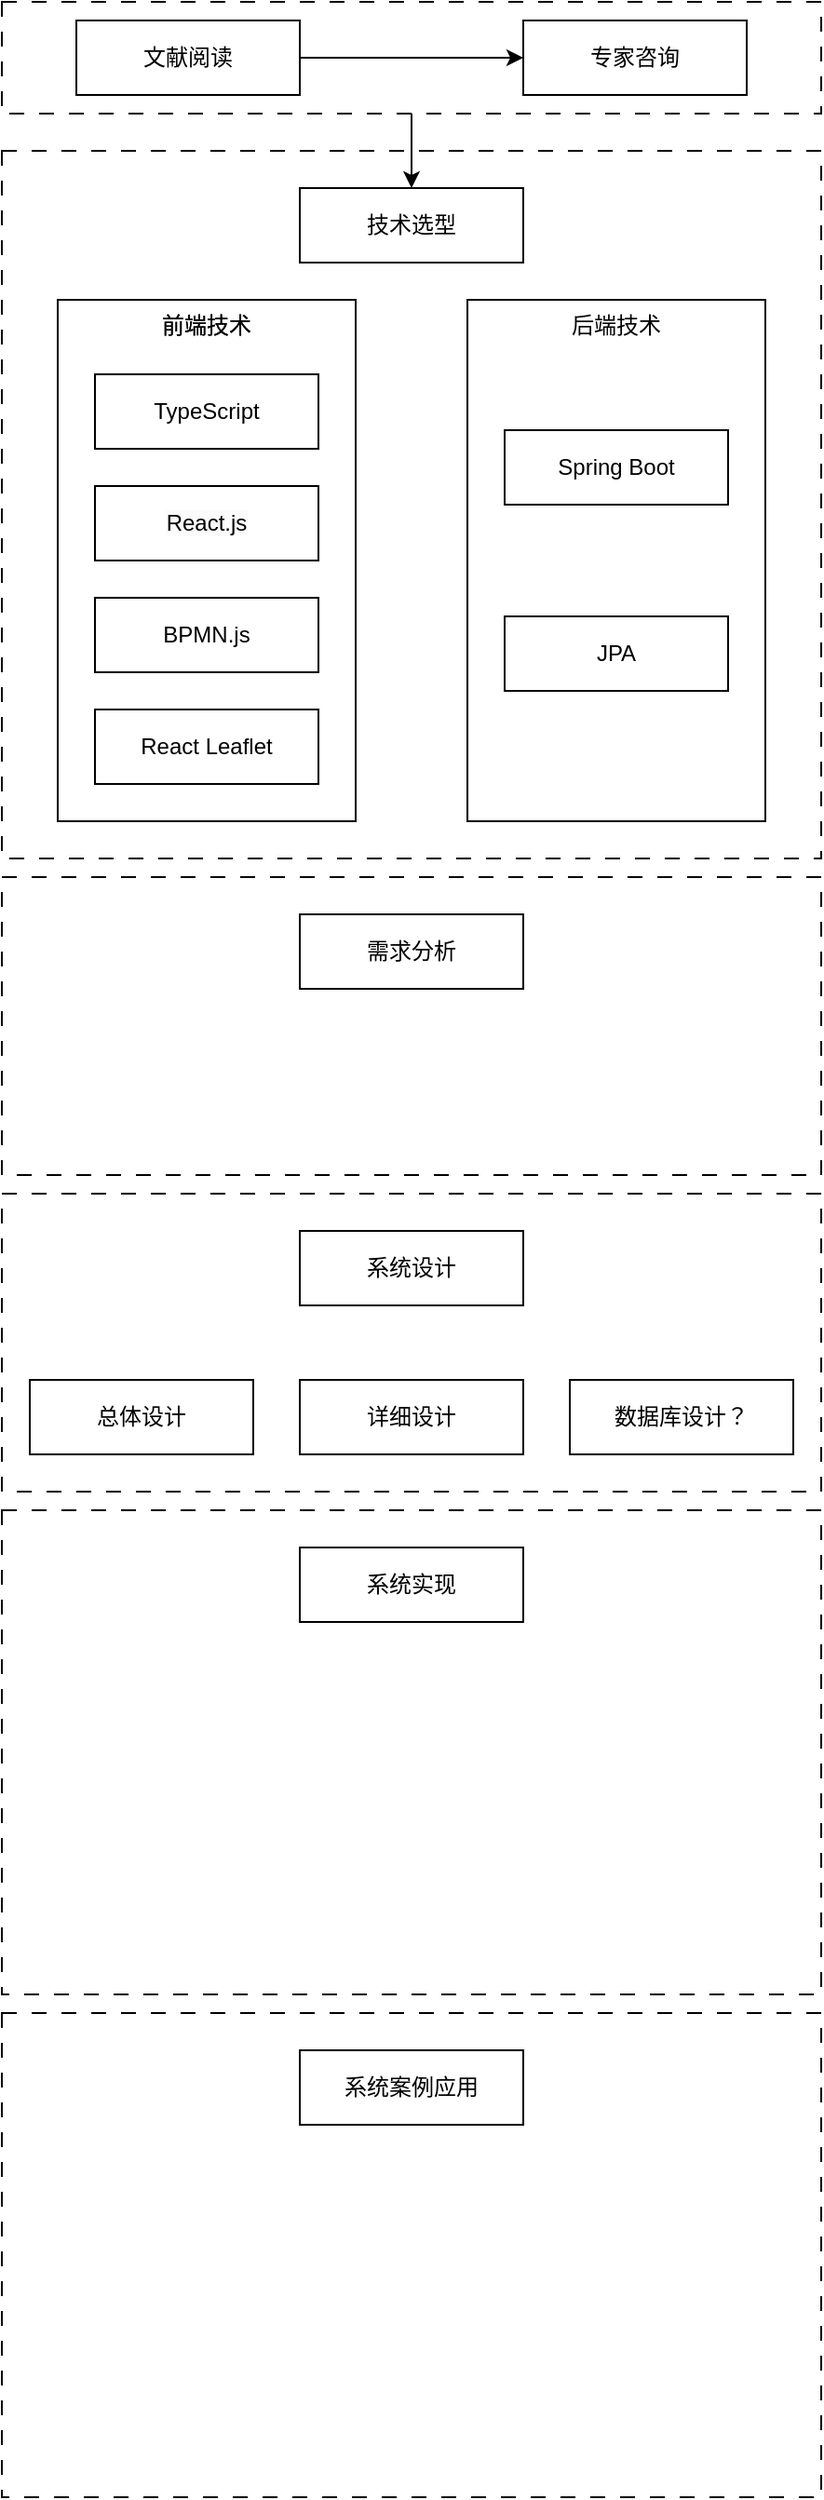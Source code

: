 <mxfile version="21.2.9" type="github">
  <diagram name="第 1 页" id="gvvvwDGwYdc-F95-gQ5J">
    <mxGraphModel dx="1050" dy="493" grid="1" gridSize="10" guides="1" tooltips="1" connect="1" arrows="1" fold="1" page="1" pageScale="1" pageWidth="827" pageHeight="1169" math="0" shadow="0">
      <root>
        <mxCell id="0" />
        <mxCell id="1" parent="0" />
        <mxCell id="WhTbvDPNfGWsVlGT7gJu-5" value="" style="rounded=0;whiteSpace=wrap;html=1;fillColor=none;dashed=1;dashPattern=8 8;movable=1;resizable=1;rotatable=1;deletable=1;editable=1;locked=0;connectable=1;" parent="1" vertex="1">
          <mxGeometry x="150" y="90" width="440" height="380" as="geometry" />
        </mxCell>
        <mxCell id="WhTbvDPNfGWsVlGT7gJu-6" style="edgeStyle=orthogonalEdgeStyle;rounded=0;orthogonalLoop=1;jettySize=auto;html=1;entryX=0.5;entryY=0;entryDx=0;entryDy=0;" parent="1" source="WhTbvDPNfGWsVlGT7gJu-1" target="WhTbvDPNfGWsVlGT7gJu-7" edge="1">
          <mxGeometry relative="1" as="geometry" />
        </mxCell>
        <mxCell id="WhTbvDPNfGWsVlGT7gJu-1" value="" style="rounded=0;whiteSpace=wrap;html=1;fillColor=none;dashed=1;dashPattern=8 8;" parent="1" vertex="1">
          <mxGeometry x="150" y="10" width="440" height="60" as="geometry" />
        </mxCell>
        <mxCell id="WhTbvDPNfGWsVlGT7gJu-4" value="" style="edgeStyle=orthogonalEdgeStyle;rounded=0;orthogonalLoop=1;jettySize=auto;html=1;" parent="1" source="WhTbvDPNfGWsVlGT7gJu-2" target="WhTbvDPNfGWsVlGT7gJu-3" edge="1">
          <mxGeometry relative="1" as="geometry" />
        </mxCell>
        <mxCell id="WhTbvDPNfGWsVlGT7gJu-2" value="文献阅读" style="rounded=0;whiteSpace=wrap;html=1;" parent="1" vertex="1">
          <mxGeometry x="190" y="20" width="120" height="40" as="geometry" />
        </mxCell>
        <mxCell id="WhTbvDPNfGWsVlGT7gJu-3" value="专家咨询" style="rounded=0;whiteSpace=wrap;html=1;" parent="1" vertex="1">
          <mxGeometry x="430" y="20" width="120" height="40" as="geometry" />
        </mxCell>
        <mxCell id="WhTbvDPNfGWsVlGT7gJu-7" value="技术选型" style="rounded=0;whiteSpace=wrap;html=1;" parent="1" vertex="1">
          <mxGeometry x="310" y="110" width="120" height="40" as="geometry" />
        </mxCell>
        <mxCell id="WhTbvDPNfGWsVlGT7gJu-22" value="" style="rounded=0;whiteSpace=wrap;html=1;fillColor=none;dashed=1;dashPattern=8 8;" parent="1" vertex="1">
          <mxGeometry x="150" y="480" width="440" height="160" as="geometry" />
        </mxCell>
        <mxCell id="WhTbvDPNfGWsVlGT7gJu-24" value="需求分析" style="rounded=0;whiteSpace=wrap;html=1;" parent="1" vertex="1">
          <mxGeometry x="310" y="500" width="120" height="40" as="geometry" />
        </mxCell>
        <mxCell id="WhTbvDPNfGWsVlGT7gJu-25" value="" style="rounded=0;whiteSpace=wrap;html=1;fillColor=none;dashed=1;dashPattern=8 8;" parent="1" vertex="1">
          <mxGeometry x="150" y="650" width="440" height="160" as="geometry" />
        </mxCell>
        <mxCell id="WhTbvDPNfGWsVlGT7gJu-26" value="系统设计" style="rounded=0;whiteSpace=wrap;html=1;" parent="1" vertex="1">
          <mxGeometry x="310" y="670" width="120" height="40" as="geometry" />
        </mxCell>
        <mxCell id="WhTbvDPNfGWsVlGT7gJu-27" value="详细设计" style="rounded=0;whiteSpace=wrap;html=1;" parent="1" vertex="1">
          <mxGeometry x="310" y="750" width="120" height="40" as="geometry" />
        </mxCell>
        <mxCell id="WhTbvDPNfGWsVlGT7gJu-28" value="总体设计" style="rounded=0;whiteSpace=wrap;html=1;" parent="1" vertex="1">
          <mxGeometry x="165" y="750" width="120" height="40" as="geometry" />
        </mxCell>
        <mxCell id="WhTbvDPNfGWsVlGT7gJu-29" value="数据库设计？" style="rounded=0;whiteSpace=wrap;html=1;" parent="1" vertex="1">
          <mxGeometry x="455" y="750" width="120" height="40" as="geometry" />
        </mxCell>
        <mxCell id="WhTbvDPNfGWsVlGT7gJu-31" value="" style="rounded=0;whiteSpace=wrap;html=1;fillColor=none;dashed=1;dashPattern=8 8;" parent="1" vertex="1">
          <mxGeometry x="150" y="820" width="440" height="260" as="geometry" />
        </mxCell>
        <mxCell id="WhTbvDPNfGWsVlGT7gJu-32" value="系统实现" style="rounded=0;whiteSpace=wrap;html=1;" parent="1" vertex="1">
          <mxGeometry x="310" y="840" width="120" height="40" as="geometry" />
        </mxCell>
        <mxCell id="WhTbvDPNfGWsVlGT7gJu-33" value="" style="rounded=0;whiteSpace=wrap;html=1;fillColor=none;dashed=1;dashPattern=8 8;" parent="1" vertex="1">
          <mxGeometry x="150" y="1090" width="440" height="260" as="geometry" />
        </mxCell>
        <mxCell id="WhTbvDPNfGWsVlGT7gJu-34" value="系统案例应用" style="rounded=0;whiteSpace=wrap;html=1;" parent="1" vertex="1">
          <mxGeometry x="310" y="1110" width="120" height="40" as="geometry" />
        </mxCell>
        <mxCell id="WhTbvDPNfGWsVlGT7gJu-8" value="前端技术" style="rounded=0;whiteSpace=wrap;html=1;fillColor=none;verticalAlign=top;" parent="1" vertex="1">
          <mxGeometry x="180" y="170" width="160" height="280" as="geometry" />
        </mxCell>
        <mxCell id="WhTbvDPNfGWsVlGT7gJu-18" value="&lt;span style=&quot;color: rgb(0, 0, 0); font-family: Helvetica; font-size: 12px; font-style: normal; font-variant-ligatures: normal; font-variant-caps: normal; font-weight: 400; letter-spacing: normal; orphans: 2; text-align: center; text-indent: 0px; text-transform: none; widows: 2; word-spacing: 0px; -webkit-text-stroke-width: 0px; background-color: rgb(251, 251, 251); text-decoration-thickness: initial; text-decoration-style: initial; text-decoration-color: initial; float: none; display: inline !important;&quot;&gt;React.js&lt;/span&gt;" style="rounded=0;whiteSpace=wrap;html=1;" parent="1" vertex="1">
          <mxGeometry x="200" y="270" width="120" height="40" as="geometry" />
        </mxCell>
        <mxCell id="1ao_alAASZmU5fpB-2yt-1" value="React Leaflet" style="rounded=0;whiteSpace=wrap;html=1;" vertex="1" parent="1">
          <mxGeometry x="200" y="390" width="120" height="40" as="geometry" />
        </mxCell>
        <mxCell id="1ao_alAASZmU5fpB-2yt-5" value="TypeScript" style="rounded=0;whiteSpace=wrap;html=1;" vertex="1" parent="1">
          <mxGeometry x="200" y="210" width="120" height="40" as="geometry" />
        </mxCell>
        <mxCell id="1ao_alAASZmU5fpB-2yt-6" value="BPMN.js" style="rounded=0;whiteSpace=wrap;html=1;" vertex="1" parent="1">
          <mxGeometry x="200" y="330" width="120" height="40" as="geometry" />
        </mxCell>
        <mxCell id="1ao_alAASZmU5fpB-2yt-16" value="" style="group" vertex="1" connectable="0" parent="1">
          <mxGeometry x="400" y="170" width="160" height="280" as="geometry" />
        </mxCell>
        <mxCell id="WhTbvDPNfGWsVlGT7gJu-9" value="后端技术" style="rounded=0;whiteSpace=wrap;html=1;fillColor=none;verticalAlign=top;" parent="1ao_alAASZmU5fpB-2yt-16" vertex="1">
          <mxGeometry width="160" height="280" as="geometry" />
        </mxCell>
        <mxCell id="1ao_alAASZmU5fpB-2yt-11" value="Spring Boot" style="rounded=0;whiteSpace=wrap;html=1;" vertex="1" parent="1ao_alAASZmU5fpB-2yt-16">
          <mxGeometry x="20" y="70" width="120" height="40" as="geometry" />
        </mxCell>
        <mxCell id="1ao_alAASZmU5fpB-2yt-15" value="JPA" style="rounded=0;whiteSpace=wrap;html=1;" vertex="1" parent="1ao_alAASZmU5fpB-2yt-16">
          <mxGeometry x="20" y="170" width="120" height="40" as="geometry" />
        </mxCell>
        <mxCell id="1ao_alAASZmU5fpB-2yt-17" value="前端技术" style="rounded=0;whiteSpace=wrap;html=1;fillColor=none;verticalAlign=top;" vertex="1" parent="1">
          <mxGeometry x="180" y="170" width="160" height="280" as="geometry" />
        </mxCell>
      </root>
    </mxGraphModel>
  </diagram>
</mxfile>
